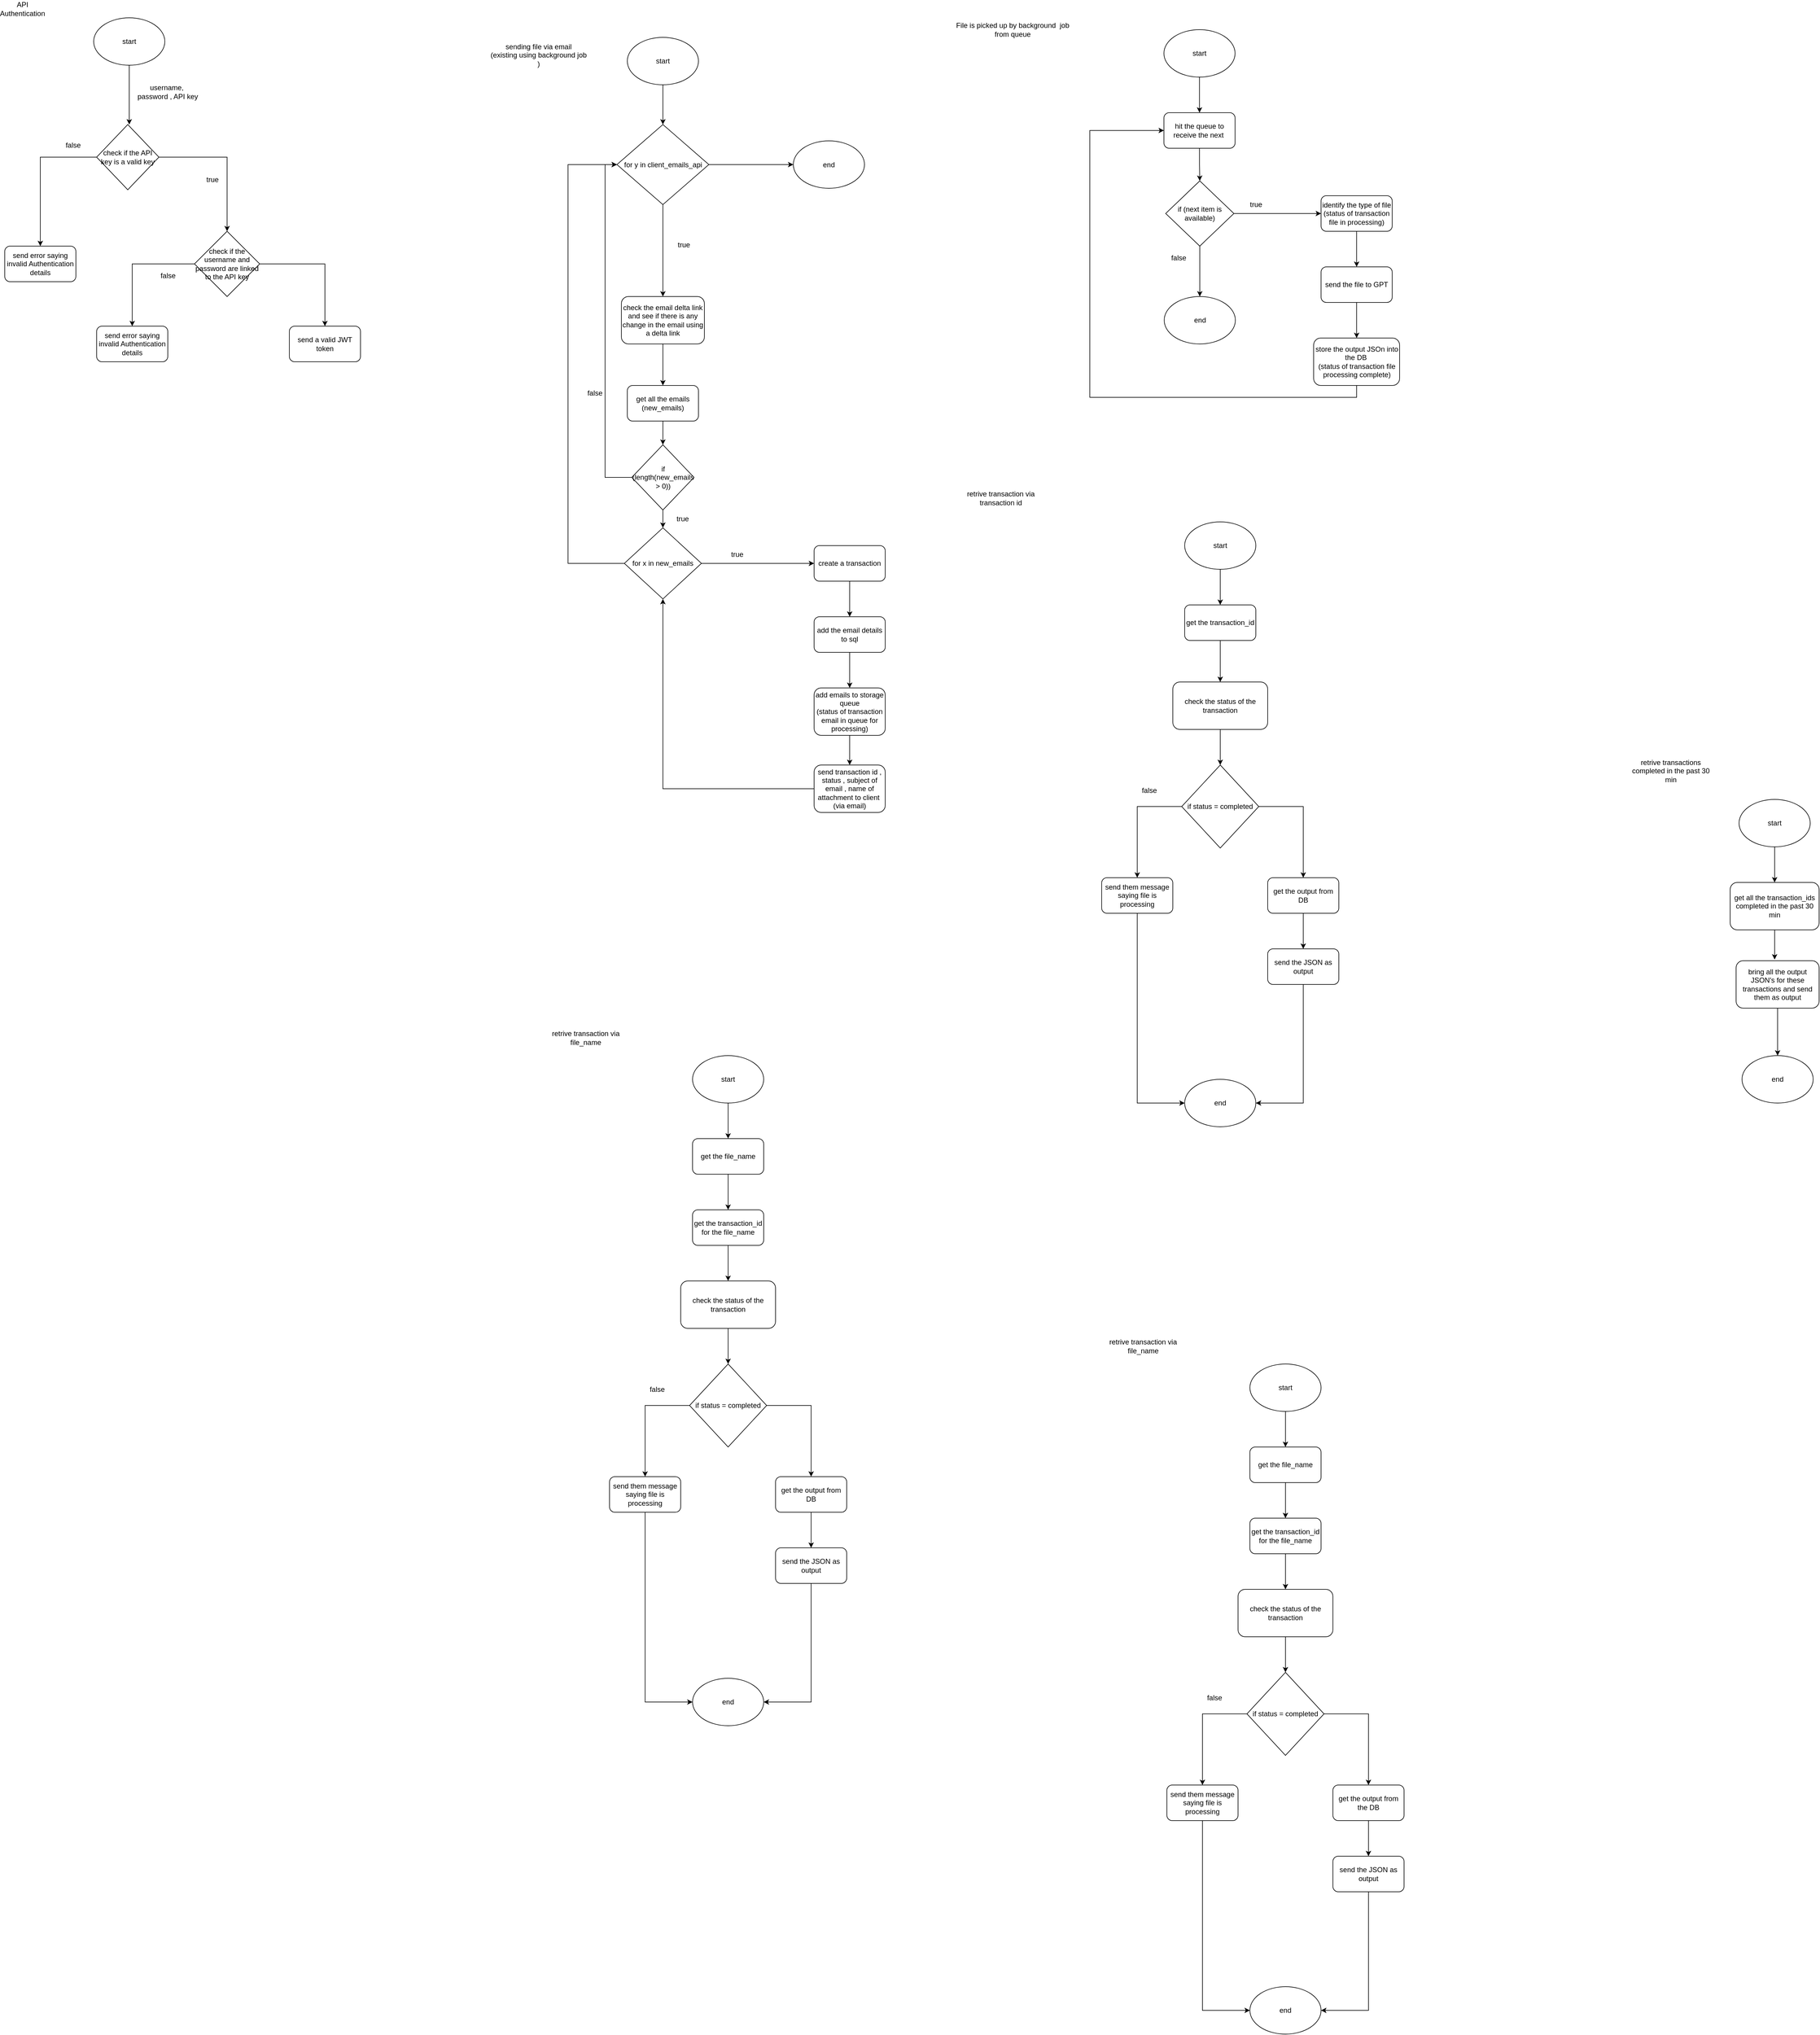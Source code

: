 <mxfile version="27.1.6">
  <diagram name="Page-1" id="D1g_SZzbeWnJD4f1NKeQ">
    <mxGraphModel dx="1198" dy="820" grid="1" gridSize="10" guides="1" tooltips="1" connect="1" arrows="1" fold="1" page="1" pageScale="1" pageWidth="850" pageHeight="1100" math="0" shadow="0">
      <root>
        <mxCell id="0" />
        <mxCell id="1" parent="0" />
        <mxCell id="yMIhiDGG9D9ogBYTGZqW-4" value="API Authentication" style="text;html=1;align=center;verticalAlign=middle;whiteSpace=wrap;rounded=0;" parent="1" vertex="1">
          <mxGeometry x="110" y="20" width="60" height="30" as="geometry" />
        </mxCell>
        <mxCell id="yMIhiDGG9D9ogBYTGZqW-6" value="start" style="ellipse;whiteSpace=wrap;html=1;" parent="1" vertex="1">
          <mxGeometry x="260" y="50" width="120" height="80" as="geometry" />
        </mxCell>
        <mxCell id="yMIhiDGG9D9ogBYTGZqW-7" value="" style="endArrow=classic;html=1;rounded=0;exitX=0.5;exitY=1;exitDx=0;exitDy=0;entryX=0.5;entryY=0;entryDx=0;entryDy=0;" parent="1" source="yMIhiDGG9D9ogBYTGZqW-6" edge="1">
          <mxGeometry width="50" height="50" relative="1" as="geometry">
            <mxPoint x="300" y="260" as="sourcePoint" />
            <mxPoint x="320" y="230" as="targetPoint" />
          </mxGeometry>
        </mxCell>
        <mxCell id="yMIhiDGG9D9ogBYTGZqW-9" value="username,&amp;nbsp;&lt;div&gt;password , API key&lt;/div&gt;" style="text;html=1;align=center;verticalAlign=middle;whiteSpace=wrap;rounded=0;" parent="1" vertex="1">
          <mxGeometry x="330" y="150" width="110" height="50" as="geometry" />
        </mxCell>
        <mxCell id="yMIhiDGG9D9ogBYTGZqW-22" style="edgeStyle=orthogonalEdgeStyle;rounded=0;orthogonalLoop=1;jettySize=auto;html=1;exitX=0;exitY=0.5;exitDx=0;exitDy=0;" parent="1" source="yMIhiDGG9D9ogBYTGZqW-12" target="yMIhiDGG9D9ogBYTGZqW-21" edge="1">
          <mxGeometry relative="1" as="geometry" />
        </mxCell>
        <mxCell id="yMIhiDGG9D9ogBYTGZqW-25" style="edgeStyle=orthogonalEdgeStyle;rounded=0;orthogonalLoop=1;jettySize=auto;html=1;exitX=1;exitY=0.5;exitDx=0;exitDy=0;entryX=0.5;entryY=0;entryDx=0;entryDy=0;" parent="1" source="yMIhiDGG9D9ogBYTGZqW-12" target="yMIhiDGG9D9ogBYTGZqW-24" edge="1">
          <mxGeometry relative="1" as="geometry" />
        </mxCell>
        <mxCell id="yMIhiDGG9D9ogBYTGZqW-12" value="check if the username and password are linked to the API key" style="rhombus;whiteSpace=wrap;html=1;" parent="1" vertex="1">
          <mxGeometry x="430" y="410" width="110" height="110" as="geometry" />
        </mxCell>
        <mxCell id="yMIhiDGG9D9ogBYTGZqW-16" style="edgeStyle=orthogonalEdgeStyle;rounded=0;orthogonalLoop=1;jettySize=auto;html=1;entryX=0.5;entryY=0;entryDx=0;entryDy=0;" parent="1" source="yMIhiDGG9D9ogBYTGZqW-14" target="yMIhiDGG9D9ogBYTGZqW-12" edge="1">
          <mxGeometry relative="1" as="geometry" />
        </mxCell>
        <mxCell id="yMIhiDGG9D9ogBYTGZqW-19" style="edgeStyle=orthogonalEdgeStyle;rounded=0;orthogonalLoop=1;jettySize=auto;html=1;exitX=0;exitY=0.5;exitDx=0;exitDy=0;entryX=0.5;entryY=0;entryDx=0;entryDy=0;" parent="1" source="yMIhiDGG9D9ogBYTGZqW-14" target="yMIhiDGG9D9ogBYTGZqW-18" edge="1">
          <mxGeometry relative="1" as="geometry" />
        </mxCell>
        <mxCell id="yMIhiDGG9D9ogBYTGZqW-14" value="check if the API key is a valid key" style="rhombus;whiteSpace=wrap;html=1;" parent="1" vertex="1">
          <mxGeometry x="265" y="230" width="105" height="110" as="geometry" />
        </mxCell>
        <mxCell id="yMIhiDGG9D9ogBYTGZqW-17" value="true" style="text;html=1;align=center;verticalAlign=middle;resizable=0;points=[];autosize=1;strokeColor=none;fillColor=none;" parent="1" vertex="1">
          <mxGeometry x="440" y="308" width="40" height="30" as="geometry" />
        </mxCell>
        <mxCell id="yMIhiDGG9D9ogBYTGZqW-18" value="send error saying invalid Authentication details" style="rounded=1;whiteSpace=wrap;html=1;" parent="1" vertex="1">
          <mxGeometry x="110" y="435" width="120" height="60" as="geometry" />
        </mxCell>
        <mxCell id="yMIhiDGG9D9ogBYTGZqW-20" value="false" style="text;html=1;align=center;verticalAlign=middle;resizable=0;points=[];autosize=1;strokeColor=none;fillColor=none;" parent="1" vertex="1">
          <mxGeometry x="200" y="250" width="50" height="30" as="geometry" />
        </mxCell>
        <mxCell id="yMIhiDGG9D9ogBYTGZqW-21" value="send error saying invalid Authentication details" style="rounded=1;whiteSpace=wrap;html=1;" parent="1" vertex="1">
          <mxGeometry x="265" y="570" width="120" height="60" as="geometry" />
        </mxCell>
        <mxCell id="yMIhiDGG9D9ogBYTGZqW-23" value="false" style="text;html=1;align=center;verticalAlign=middle;resizable=0;points=[];autosize=1;strokeColor=none;fillColor=none;" parent="1" vertex="1">
          <mxGeometry x="360" y="470" width="50" height="30" as="geometry" />
        </mxCell>
        <mxCell id="yMIhiDGG9D9ogBYTGZqW-24" value="send a valid JWT token" style="rounded=1;whiteSpace=wrap;html=1;" parent="1" vertex="1">
          <mxGeometry x="590" y="570" width="120" height="60" as="geometry" />
        </mxCell>
        <mxCell id="XCs0zXfmU5zAwr78yoS4-2" value="sending file via email&lt;div&gt;(existing using background job&lt;/div&gt;&lt;div&gt;)&lt;/div&gt;" style="text;html=1;align=center;verticalAlign=middle;resizable=0;points=[];autosize=1;strokeColor=none;fillColor=none;" vertex="1" parent="1">
          <mxGeometry x="915" y="83" width="190" height="60" as="geometry" />
        </mxCell>
        <mxCell id="XCs0zXfmU5zAwr78yoS4-6" style="edgeStyle=orthogonalEdgeStyle;rounded=0;orthogonalLoop=1;jettySize=auto;html=1;exitX=0.5;exitY=1;exitDx=0;exitDy=0;entryX=0.5;entryY=0;entryDx=0;entryDy=0;" edge="1" parent="1" source="XCs0zXfmU5zAwr78yoS4-3" target="XCs0zXfmU5zAwr78yoS4-5">
          <mxGeometry relative="1" as="geometry" />
        </mxCell>
        <mxCell id="XCs0zXfmU5zAwr78yoS4-3" value="check the email delta link and see if there is any change in the email using a delta link" style="rounded=1;whiteSpace=wrap;html=1;" vertex="1" parent="1">
          <mxGeometry x="1150" y="520" width="140" height="80" as="geometry" />
        </mxCell>
        <mxCell id="XCs0zXfmU5zAwr78yoS4-35" style="edgeStyle=orthogonalEdgeStyle;rounded=0;orthogonalLoop=1;jettySize=auto;html=1;exitX=0.5;exitY=1;exitDx=0;exitDy=0;entryX=0.5;entryY=0;entryDx=0;entryDy=0;" edge="1" parent="1" source="XCs0zXfmU5zAwr78yoS4-5" target="XCs0zXfmU5zAwr78yoS4-33">
          <mxGeometry relative="1" as="geometry" />
        </mxCell>
        <mxCell id="XCs0zXfmU5zAwr78yoS4-5" value="get all the emails&lt;div&gt;(new_emails)&lt;/div&gt;" style="rounded=1;whiteSpace=wrap;html=1;" vertex="1" parent="1">
          <mxGeometry x="1160" y="670" width="120" height="60" as="geometry" />
        </mxCell>
        <mxCell id="XCs0zXfmU5zAwr78yoS4-14" style="edgeStyle=orthogonalEdgeStyle;rounded=0;orthogonalLoop=1;jettySize=auto;html=1;exitX=1;exitY=0.5;exitDx=0;exitDy=0;" edge="1" parent="1" source="XCs0zXfmU5zAwr78yoS4-7" target="XCs0zXfmU5zAwr78yoS4-13">
          <mxGeometry relative="1" as="geometry" />
        </mxCell>
        <mxCell id="XCs0zXfmU5zAwr78yoS4-28" style="edgeStyle=orthogonalEdgeStyle;rounded=0;orthogonalLoop=1;jettySize=auto;html=1;exitX=0;exitY=0.5;exitDx=0;exitDy=0;entryX=0;entryY=0.5;entryDx=0;entryDy=0;" edge="1" parent="1" source="XCs0zXfmU5zAwr78yoS4-7" target="XCs0zXfmU5zAwr78yoS4-25">
          <mxGeometry relative="1" as="geometry">
            <mxPoint x="970" y="290" as="targetPoint" />
            <Array as="points">
              <mxPoint x="1060" y="970" />
              <mxPoint x="1060" y="298" />
            </Array>
          </mxGeometry>
        </mxCell>
        <mxCell id="XCs0zXfmU5zAwr78yoS4-7" value="for x in new_emails" style="rhombus;whiteSpace=wrap;html=1;" vertex="1" parent="1">
          <mxGeometry x="1155" y="910" width="130" height="120" as="geometry" />
        </mxCell>
        <mxCell id="XCs0zXfmU5zAwr78yoS4-12" style="edgeStyle=orthogonalEdgeStyle;rounded=0;orthogonalLoop=1;jettySize=auto;html=1;exitX=0.5;exitY=1;exitDx=0;exitDy=0;entryX=0.5;entryY=0;entryDx=0;entryDy=0;" edge="1" parent="1" source="XCs0zXfmU5zAwr78yoS4-9" target="XCs0zXfmU5zAwr78yoS4-11">
          <mxGeometry relative="1" as="geometry" />
        </mxCell>
        <mxCell id="XCs0zXfmU5zAwr78yoS4-9" value="add the email details to sql" style="rounded=1;whiteSpace=wrap;html=1;" vertex="1" parent="1">
          <mxGeometry x="1475" y="1060" width="120" height="60" as="geometry" />
        </mxCell>
        <mxCell id="XCs0zXfmU5zAwr78yoS4-17" style="edgeStyle=orthogonalEdgeStyle;rounded=0;orthogonalLoop=1;jettySize=auto;html=1;exitX=0.5;exitY=1;exitDx=0;exitDy=0;entryX=0.5;entryY=0;entryDx=0;entryDy=0;" edge="1" parent="1" source="XCs0zXfmU5zAwr78yoS4-11" target="XCs0zXfmU5zAwr78yoS4-16">
          <mxGeometry relative="1" as="geometry" />
        </mxCell>
        <mxCell id="XCs0zXfmU5zAwr78yoS4-11" value="add emails to storage queue&lt;div&gt;(status of transaction email in queue for processing)&lt;/div&gt;" style="rounded=1;whiteSpace=wrap;html=1;" vertex="1" parent="1">
          <mxGeometry x="1475" y="1180" width="120" height="80" as="geometry" />
        </mxCell>
        <mxCell id="XCs0zXfmU5zAwr78yoS4-15" style="edgeStyle=orthogonalEdgeStyle;rounded=0;orthogonalLoop=1;jettySize=auto;html=1;exitX=0.5;exitY=1;exitDx=0;exitDy=0;" edge="1" parent="1" source="XCs0zXfmU5zAwr78yoS4-13" target="XCs0zXfmU5zAwr78yoS4-9">
          <mxGeometry relative="1" as="geometry" />
        </mxCell>
        <mxCell id="XCs0zXfmU5zAwr78yoS4-13" value="create a transaction" style="rounded=1;whiteSpace=wrap;html=1;" vertex="1" parent="1">
          <mxGeometry x="1475" y="940" width="120" height="60" as="geometry" />
        </mxCell>
        <mxCell id="XCs0zXfmU5zAwr78yoS4-18" style="edgeStyle=orthogonalEdgeStyle;rounded=0;orthogonalLoop=1;jettySize=auto;html=1;exitX=0;exitY=0.5;exitDx=0;exitDy=0;entryX=0.5;entryY=1;entryDx=0;entryDy=0;" edge="1" parent="1" source="XCs0zXfmU5zAwr78yoS4-16" target="XCs0zXfmU5zAwr78yoS4-7">
          <mxGeometry relative="1" as="geometry" />
        </mxCell>
        <mxCell id="XCs0zXfmU5zAwr78yoS4-16" value="send transaction id , status , subject of email , name of attachment to client&amp;nbsp;&lt;div&gt;(via email)&lt;/div&gt;" style="rounded=1;whiteSpace=wrap;html=1;" vertex="1" parent="1">
          <mxGeometry x="1475" y="1310" width="120" height="80" as="geometry" />
        </mxCell>
        <mxCell id="XCs0zXfmU5zAwr78yoS4-19" value="true" style="text;html=1;align=center;verticalAlign=middle;resizable=0;points=[];autosize=1;strokeColor=none;fillColor=none;" vertex="1" parent="1">
          <mxGeometry x="1325" y="940" width="40" height="30" as="geometry" />
        </mxCell>
        <mxCell id="XCs0zXfmU5zAwr78yoS4-29" style="edgeStyle=orthogonalEdgeStyle;rounded=0;orthogonalLoop=1;jettySize=auto;html=1;exitX=0.5;exitY=1;exitDx=0;exitDy=0;entryX=0.5;entryY=0;entryDx=0;entryDy=0;" edge="1" parent="1" source="XCs0zXfmU5zAwr78yoS4-24" target="XCs0zXfmU5zAwr78yoS4-25">
          <mxGeometry relative="1" as="geometry" />
        </mxCell>
        <mxCell id="XCs0zXfmU5zAwr78yoS4-24" value="start" style="ellipse;whiteSpace=wrap;html=1;" vertex="1" parent="1">
          <mxGeometry x="1160" y="83" width="120" height="80" as="geometry" />
        </mxCell>
        <mxCell id="XCs0zXfmU5zAwr78yoS4-26" style="edgeStyle=orthogonalEdgeStyle;rounded=0;orthogonalLoop=1;jettySize=auto;html=1;exitX=0.5;exitY=1;exitDx=0;exitDy=0;entryX=0.5;entryY=0;entryDx=0;entryDy=0;" edge="1" parent="1" source="XCs0zXfmU5zAwr78yoS4-25" target="XCs0zXfmU5zAwr78yoS4-3">
          <mxGeometry relative="1" as="geometry" />
        </mxCell>
        <mxCell id="XCs0zXfmU5zAwr78yoS4-32" style="edgeStyle=orthogonalEdgeStyle;rounded=0;orthogonalLoop=1;jettySize=auto;html=1;exitX=1;exitY=0.5;exitDx=0;exitDy=0;entryX=0;entryY=0.5;entryDx=0;entryDy=0;" edge="1" parent="1" source="XCs0zXfmU5zAwr78yoS4-25" target="XCs0zXfmU5zAwr78yoS4-31">
          <mxGeometry relative="1" as="geometry" />
        </mxCell>
        <mxCell id="XCs0zXfmU5zAwr78yoS4-25" value="for y in client_emails_api" style="rhombus;whiteSpace=wrap;html=1;" vertex="1" parent="1">
          <mxGeometry x="1142.5" y="230" width="155" height="135" as="geometry" />
        </mxCell>
        <mxCell id="XCs0zXfmU5zAwr78yoS4-27" value="true" style="text;html=1;align=center;verticalAlign=middle;resizable=0;points=[];autosize=1;strokeColor=none;fillColor=none;" vertex="1" parent="1">
          <mxGeometry x="1235" y="418" width="40" height="30" as="geometry" />
        </mxCell>
        <mxCell id="XCs0zXfmU5zAwr78yoS4-31" value="end" style="ellipse;whiteSpace=wrap;html=1;" vertex="1" parent="1">
          <mxGeometry x="1440" y="257.5" width="120" height="80" as="geometry" />
        </mxCell>
        <mxCell id="XCs0zXfmU5zAwr78yoS4-36" style="edgeStyle=orthogonalEdgeStyle;rounded=0;orthogonalLoop=1;jettySize=auto;html=1;exitX=0.5;exitY=1;exitDx=0;exitDy=0;entryX=0.5;entryY=0;entryDx=0;entryDy=0;" edge="1" parent="1" source="XCs0zXfmU5zAwr78yoS4-33" target="XCs0zXfmU5zAwr78yoS4-7">
          <mxGeometry relative="1" as="geometry" />
        </mxCell>
        <mxCell id="XCs0zXfmU5zAwr78yoS4-38" style="edgeStyle=orthogonalEdgeStyle;rounded=0;orthogonalLoop=1;jettySize=auto;html=1;exitX=0;exitY=0.5;exitDx=0;exitDy=0;entryX=0;entryY=0.5;entryDx=0;entryDy=0;" edge="1" parent="1" source="XCs0zXfmU5zAwr78yoS4-33" target="XCs0zXfmU5zAwr78yoS4-25">
          <mxGeometry relative="1" as="geometry" />
        </mxCell>
        <mxCell id="XCs0zXfmU5zAwr78yoS4-33" value="if (length(new_emails &amp;gt; 0))" style="rhombus;whiteSpace=wrap;html=1;" vertex="1" parent="1">
          <mxGeometry x="1167.5" y="770" width="105" height="110" as="geometry" />
        </mxCell>
        <mxCell id="XCs0zXfmU5zAwr78yoS4-37" value="true" style="text;html=1;align=center;verticalAlign=middle;resizable=0;points=[];autosize=1;strokeColor=none;fillColor=none;" vertex="1" parent="1">
          <mxGeometry x="1232.5" y="880" width="40" height="30" as="geometry" />
        </mxCell>
        <mxCell id="XCs0zXfmU5zAwr78yoS4-39" value="false" style="text;html=1;align=center;verticalAlign=middle;resizable=0;points=[];autosize=1;strokeColor=none;fillColor=none;" vertex="1" parent="1">
          <mxGeometry x="1080" y="668" width="50" height="30" as="geometry" />
        </mxCell>
        <mxCell id="XCs0zXfmU5zAwr78yoS4-40" value="File is picked up by background &amp;nbsp;job from queue" style="text;html=1;align=center;verticalAlign=middle;whiteSpace=wrap;rounded=0;" vertex="1" parent="1">
          <mxGeometry x="1710" y="30" width="200" height="80" as="geometry" />
        </mxCell>
        <mxCell id="XCs0zXfmU5zAwr78yoS4-42" style="edgeStyle=orthogonalEdgeStyle;rounded=0;orthogonalLoop=1;jettySize=auto;html=1;exitX=0.5;exitY=1;exitDx=0;exitDy=0;" edge="1" parent="1" source="XCs0zXfmU5zAwr78yoS4-41">
          <mxGeometry relative="1" as="geometry">
            <mxPoint x="2125" y="210" as="targetPoint" />
          </mxGeometry>
        </mxCell>
        <mxCell id="XCs0zXfmU5zAwr78yoS4-41" value="start" style="ellipse;whiteSpace=wrap;html=1;" vertex="1" parent="1">
          <mxGeometry x="2065" y="70" width="120" height="80" as="geometry" />
        </mxCell>
        <mxCell id="XCs0zXfmU5zAwr78yoS4-47" style="edgeStyle=orthogonalEdgeStyle;rounded=0;orthogonalLoop=1;jettySize=auto;html=1;exitX=1;exitY=0.5;exitDx=0;exitDy=0;entryX=0;entryY=0.5;entryDx=0;entryDy=0;" edge="1" parent="1" source="XCs0zXfmU5zAwr78yoS4-43" target="XCs0zXfmU5zAwr78yoS4-46">
          <mxGeometry relative="1" as="geometry" />
        </mxCell>
        <mxCell id="XCs0zXfmU5zAwr78yoS4-56" style="edgeStyle=orthogonalEdgeStyle;rounded=0;orthogonalLoop=1;jettySize=auto;html=1;exitX=0.5;exitY=1;exitDx=0;exitDy=0;entryX=0.5;entryY=0;entryDx=0;entryDy=0;" edge="1" parent="1" source="XCs0zXfmU5zAwr78yoS4-43" target="XCs0zXfmU5zAwr78yoS4-55">
          <mxGeometry relative="1" as="geometry" />
        </mxCell>
        <mxCell id="XCs0zXfmU5zAwr78yoS4-43" value="if (next item is available)" style="rhombus;whiteSpace=wrap;html=1;" vertex="1" parent="1">
          <mxGeometry x="2068" y="325" width="115" height="110" as="geometry" />
        </mxCell>
        <mxCell id="XCs0zXfmU5zAwr78yoS4-45" style="edgeStyle=orthogonalEdgeStyle;rounded=0;orthogonalLoop=1;jettySize=auto;html=1;exitX=0.5;exitY=1;exitDx=0;exitDy=0;entryX=0.5;entryY=0;entryDx=0;entryDy=0;" edge="1" parent="1" source="XCs0zXfmU5zAwr78yoS4-44" target="XCs0zXfmU5zAwr78yoS4-43">
          <mxGeometry relative="1" as="geometry" />
        </mxCell>
        <mxCell id="XCs0zXfmU5zAwr78yoS4-44" value="hit the queue to receive the next&amp;nbsp;" style="rounded=1;whiteSpace=wrap;html=1;" vertex="1" parent="1">
          <mxGeometry x="2065" y="210" width="120" height="60" as="geometry" />
        </mxCell>
        <mxCell id="XCs0zXfmU5zAwr78yoS4-49" style="edgeStyle=orthogonalEdgeStyle;rounded=0;orthogonalLoop=1;jettySize=auto;html=1;exitX=0.5;exitY=1;exitDx=0;exitDy=0;entryX=0.5;entryY=0;entryDx=0;entryDy=0;" edge="1" parent="1" source="XCs0zXfmU5zAwr78yoS4-46" target="XCs0zXfmU5zAwr78yoS4-48">
          <mxGeometry relative="1" as="geometry" />
        </mxCell>
        <mxCell id="XCs0zXfmU5zAwr78yoS4-46" value="identify the type of file&lt;div&gt;(status of transaction file in processing)&lt;/div&gt;" style="rounded=1;whiteSpace=wrap;html=1;" vertex="1" parent="1">
          <mxGeometry x="2330" y="350" width="120" height="60" as="geometry" />
        </mxCell>
        <mxCell id="XCs0zXfmU5zAwr78yoS4-62" style="edgeStyle=orthogonalEdgeStyle;rounded=0;orthogonalLoop=1;jettySize=auto;html=1;exitX=0.5;exitY=1;exitDx=0;exitDy=0;" edge="1" parent="1" source="XCs0zXfmU5zAwr78yoS4-48">
          <mxGeometry relative="1" as="geometry">
            <mxPoint x="2390.235" y="530.588" as="targetPoint" />
          </mxGeometry>
        </mxCell>
        <mxCell id="XCs0zXfmU5zAwr78yoS4-63" style="edgeStyle=orthogonalEdgeStyle;rounded=0;orthogonalLoop=1;jettySize=auto;html=1;exitX=0.5;exitY=1;exitDx=0;exitDy=0;entryX=0.5;entryY=0;entryDx=0;entryDy=0;" edge="1" parent="1" source="XCs0zXfmU5zAwr78yoS4-48" target="XCs0zXfmU5zAwr78yoS4-50">
          <mxGeometry relative="1" as="geometry" />
        </mxCell>
        <mxCell id="XCs0zXfmU5zAwr78yoS4-48" value="send the file to GPT" style="rounded=1;whiteSpace=wrap;html=1;" vertex="1" parent="1">
          <mxGeometry x="2330" y="470" width="120" height="60" as="geometry" />
        </mxCell>
        <mxCell id="XCs0zXfmU5zAwr78yoS4-145" style="edgeStyle=orthogonalEdgeStyle;rounded=0;orthogonalLoop=1;jettySize=auto;html=1;exitX=0.5;exitY=1;exitDx=0;exitDy=0;entryX=0;entryY=0.5;entryDx=0;entryDy=0;" edge="1" parent="1" source="XCs0zXfmU5zAwr78yoS4-50" target="XCs0zXfmU5zAwr78yoS4-44">
          <mxGeometry relative="1" as="geometry">
            <Array as="points">
              <mxPoint x="2390" y="690" />
              <mxPoint x="1940" y="690" />
              <mxPoint x="1940" y="240" />
            </Array>
          </mxGeometry>
        </mxCell>
        <mxCell id="XCs0zXfmU5zAwr78yoS4-50" value="store the output JSOn into the DB&amp;nbsp;&lt;div&gt;(status of transaction file processing complete)&lt;/div&gt;" style="rounded=1;whiteSpace=wrap;html=1;" vertex="1" parent="1">
          <mxGeometry x="2317.5" y="590" width="145" height="80" as="geometry" />
        </mxCell>
        <mxCell id="XCs0zXfmU5zAwr78yoS4-53" value="true" style="text;html=1;align=center;verticalAlign=middle;resizable=0;points=[];autosize=1;strokeColor=none;fillColor=none;" vertex="1" parent="1">
          <mxGeometry x="2200" y="350" width="40" height="30" as="geometry" />
        </mxCell>
        <mxCell id="XCs0zXfmU5zAwr78yoS4-55" value="end" style="ellipse;whiteSpace=wrap;html=1;" vertex="1" parent="1">
          <mxGeometry x="2065.5" y="520" width="120" height="80" as="geometry" />
        </mxCell>
        <mxCell id="XCs0zXfmU5zAwr78yoS4-57" value="false" style="text;html=1;align=center;verticalAlign=middle;whiteSpace=wrap;rounded=0;" vertex="1" parent="1">
          <mxGeometry x="2060" y="440" width="60" height="30" as="geometry" />
        </mxCell>
        <mxCell id="XCs0zXfmU5zAwr78yoS4-58" value="retrive transaction via transaction id" style="text;html=1;align=center;verticalAlign=middle;whiteSpace=wrap;rounded=0;" vertex="1" parent="1">
          <mxGeometry x="1720" y="820" width="140" height="80" as="geometry" />
        </mxCell>
        <mxCell id="XCs0zXfmU5zAwr78yoS4-61" style="edgeStyle=orthogonalEdgeStyle;rounded=0;orthogonalLoop=1;jettySize=auto;html=1;exitX=0.5;exitY=1;exitDx=0;exitDy=0;entryX=0.5;entryY=0;entryDx=0;entryDy=0;" edge="1" parent="1" source="XCs0zXfmU5zAwr78yoS4-59" target="XCs0zXfmU5zAwr78yoS4-60">
          <mxGeometry relative="1" as="geometry" />
        </mxCell>
        <mxCell id="XCs0zXfmU5zAwr78yoS4-59" value="start" style="ellipse;whiteSpace=wrap;html=1;" vertex="1" parent="1">
          <mxGeometry x="2100" y="900" width="120" height="80" as="geometry" />
        </mxCell>
        <mxCell id="XCs0zXfmU5zAwr78yoS4-68" style="edgeStyle=orthogonalEdgeStyle;rounded=0;orthogonalLoop=1;jettySize=auto;html=1;exitX=0.5;exitY=1;exitDx=0;exitDy=0;" edge="1" parent="1" source="XCs0zXfmU5zAwr78yoS4-60" target="XCs0zXfmU5zAwr78yoS4-67">
          <mxGeometry relative="1" as="geometry" />
        </mxCell>
        <mxCell id="XCs0zXfmU5zAwr78yoS4-60" value="get the transaction_id" style="rounded=1;whiteSpace=wrap;html=1;" vertex="1" parent="1">
          <mxGeometry x="2100" y="1040" width="120" height="60" as="geometry" />
        </mxCell>
        <mxCell id="XCs0zXfmU5zAwr78yoS4-70" style="edgeStyle=orthogonalEdgeStyle;rounded=0;orthogonalLoop=1;jettySize=auto;html=1;exitX=0.5;exitY=1;exitDx=0;exitDy=0;entryX=0.5;entryY=0;entryDx=0;entryDy=0;" edge="1" parent="1" source="XCs0zXfmU5zAwr78yoS4-67" target="XCs0zXfmU5zAwr78yoS4-69">
          <mxGeometry relative="1" as="geometry" />
        </mxCell>
        <mxCell id="XCs0zXfmU5zAwr78yoS4-67" value="check the status of the transaction" style="rounded=1;whiteSpace=wrap;html=1;" vertex="1" parent="1">
          <mxGeometry x="2080" y="1170" width="160" height="80" as="geometry" />
        </mxCell>
        <mxCell id="XCs0zXfmU5zAwr78yoS4-72" style="edgeStyle=orthogonalEdgeStyle;rounded=0;orthogonalLoop=1;jettySize=auto;html=1;exitX=0;exitY=0.5;exitDx=0;exitDy=0;" edge="1" parent="1" source="XCs0zXfmU5zAwr78yoS4-69" target="XCs0zXfmU5zAwr78yoS4-71">
          <mxGeometry relative="1" as="geometry" />
        </mxCell>
        <mxCell id="XCs0zXfmU5zAwr78yoS4-75" style="edgeStyle=orthogonalEdgeStyle;rounded=0;orthogonalLoop=1;jettySize=auto;html=1;exitX=1;exitY=0.5;exitDx=0;exitDy=0;entryX=0.5;entryY=0;entryDx=0;entryDy=0;" edge="1" parent="1" source="XCs0zXfmU5zAwr78yoS4-69" target="XCs0zXfmU5zAwr78yoS4-74">
          <mxGeometry relative="1" as="geometry" />
        </mxCell>
        <mxCell id="XCs0zXfmU5zAwr78yoS4-69" value="if status = completed" style="rhombus;whiteSpace=wrap;html=1;" vertex="1" parent="1">
          <mxGeometry x="2095" y="1310" width="130" height="140" as="geometry" />
        </mxCell>
        <mxCell id="XCs0zXfmU5zAwr78yoS4-80" style="edgeStyle=orthogonalEdgeStyle;rounded=0;orthogonalLoop=1;jettySize=auto;html=1;exitX=0.5;exitY=1;exitDx=0;exitDy=0;entryX=0;entryY=0.5;entryDx=0;entryDy=0;" edge="1" parent="1" source="XCs0zXfmU5zAwr78yoS4-71" target="XCs0zXfmU5zAwr78yoS4-78">
          <mxGeometry relative="1" as="geometry" />
        </mxCell>
        <mxCell id="XCs0zXfmU5zAwr78yoS4-71" value="send them message saying file is processing" style="rounded=1;whiteSpace=wrap;html=1;" vertex="1" parent="1">
          <mxGeometry x="1960" y="1500" width="120" height="60" as="geometry" />
        </mxCell>
        <mxCell id="XCs0zXfmU5zAwr78yoS4-73" value="false" style="text;html=1;align=center;verticalAlign=middle;resizable=0;points=[];autosize=1;strokeColor=none;fillColor=none;" vertex="1" parent="1">
          <mxGeometry x="2015" y="1338" width="50" height="30" as="geometry" />
        </mxCell>
        <mxCell id="XCs0zXfmU5zAwr78yoS4-77" style="edgeStyle=orthogonalEdgeStyle;rounded=0;orthogonalLoop=1;jettySize=auto;html=1;exitX=0.5;exitY=1;exitDx=0;exitDy=0;entryX=0.5;entryY=0;entryDx=0;entryDy=0;" edge="1" parent="1" source="XCs0zXfmU5zAwr78yoS4-74" target="XCs0zXfmU5zAwr78yoS4-76">
          <mxGeometry relative="1" as="geometry" />
        </mxCell>
        <mxCell id="XCs0zXfmU5zAwr78yoS4-74" value="get the output from DB" style="rounded=1;whiteSpace=wrap;html=1;" vertex="1" parent="1">
          <mxGeometry x="2240" y="1500" width="120" height="60" as="geometry" />
        </mxCell>
        <mxCell id="XCs0zXfmU5zAwr78yoS4-79" style="edgeStyle=orthogonalEdgeStyle;rounded=0;orthogonalLoop=1;jettySize=auto;html=1;exitX=0.5;exitY=1;exitDx=0;exitDy=0;entryX=1;entryY=0.5;entryDx=0;entryDy=0;" edge="1" parent="1" source="XCs0zXfmU5zAwr78yoS4-76" target="XCs0zXfmU5zAwr78yoS4-78">
          <mxGeometry relative="1" as="geometry" />
        </mxCell>
        <mxCell id="XCs0zXfmU5zAwr78yoS4-76" value="send the JSON as output" style="rounded=1;whiteSpace=wrap;html=1;" vertex="1" parent="1">
          <mxGeometry x="2240" y="1620" width="120" height="60" as="geometry" />
        </mxCell>
        <mxCell id="XCs0zXfmU5zAwr78yoS4-78" value="end" style="ellipse;whiteSpace=wrap;html=1;" vertex="1" parent="1">
          <mxGeometry x="2100" y="1840" width="120" height="80" as="geometry" />
        </mxCell>
        <mxCell id="XCs0zXfmU5zAwr78yoS4-81" style="edgeStyle=orthogonalEdgeStyle;rounded=0;orthogonalLoop=1;jettySize=auto;html=1;exitX=0.5;exitY=1;exitDx=0;exitDy=0;entryX=0.5;entryY=0;entryDx=0;entryDy=0;" edge="1" parent="1" source="XCs0zXfmU5zAwr78yoS4-82" target="XCs0zXfmU5zAwr78yoS4-84">
          <mxGeometry relative="1" as="geometry" />
        </mxCell>
        <mxCell id="XCs0zXfmU5zAwr78yoS4-82" value="start" style="ellipse;whiteSpace=wrap;html=1;" vertex="1" parent="1">
          <mxGeometry x="1270" y="1800" width="120" height="80" as="geometry" />
        </mxCell>
        <mxCell id="XCs0zXfmU5zAwr78yoS4-100" style="edgeStyle=orthogonalEdgeStyle;rounded=0;orthogonalLoop=1;jettySize=auto;html=1;exitX=0.5;exitY=1;exitDx=0;exitDy=0;entryX=0.5;entryY=0;entryDx=0;entryDy=0;" edge="1" parent="1" source="XCs0zXfmU5zAwr78yoS4-84" target="XCs0zXfmU5zAwr78yoS4-99">
          <mxGeometry relative="1" as="geometry" />
        </mxCell>
        <mxCell id="XCs0zXfmU5zAwr78yoS4-84" value="get the file_name" style="rounded=1;whiteSpace=wrap;html=1;" vertex="1" parent="1">
          <mxGeometry x="1270" y="1940" width="120" height="60" as="geometry" />
        </mxCell>
        <mxCell id="XCs0zXfmU5zAwr78yoS4-85" style="edgeStyle=orthogonalEdgeStyle;rounded=0;orthogonalLoop=1;jettySize=auto;html=1;exitX=0.5;exitY=1;exitDx=0;exitDy=0;entryX=0.5;entryY=0;entryDx=0;entryDy=0;" edge="1" parent="1" source="XCs0zXfmU5zAwr78yoS4-86" target="XCs0zXfmU5zAwr78yoS4-89">
          <mxGeometry relative="1" as="geometry" />
        </mxCell>
        <mxCell id="XCs0zXfmU5zAwr78yoS4-86" value="check the status of the transaction" style="rounded=1;whiteSpace=wrap;html=1;" vertex="1" parent="1">
          <mxGeometry x="1250" y="2180" width="160" height="80" as="geometry" />
        </mxCell>
        <mxCell id="XCs0zXfmU5zAwr78yoS4-87" style="edgeStyle=orthogonalEdgeStyle;rounded=0;orthogonalLoop=1;jettySize=auto;html=1;exitX=0;exitY=0.5;exitDx=0;exitDy=0;" edge="1" parent="1" source="XCs0zXfmU5zAwr78yoS4-89" target="XCs0zXfmU5zAwr78yoS4-91">
          <mxGeometry relative="1" as="geometry" />
        </mxCell>
        <mxCell id="XCs0zXfmU5zAwr78yoS4-88" style="edgeStyle=orthogonalEdgeStyle;rounded=0;orthogonalLoop=1;jettySize=auto;html=1;exitX=1;exitY=0.5;exitDx=0;exitDy=0;entryX=0.5;entryY=0;entryDx=0;entryDy=0;" edge="1" parent="1" source="XCs0zXfmU5zAwr78yoS4-89" target="XCs0zXfmU5zAwr78yoS4-94">
          <mxGeometry relative="1" as="geometry" />
        </mxCell>
        <mxCell id="XCs0zXfmU5zAwr78yoS4-89" value="if status = completed" style="rhombus;whiteSpace=wrap;html=1;" vertex="1" parent="1">
          <mxGeometry x="1265" y="2320" width="130" height="140" as="geometry" />
        </mxCell>
        <mxCell id="XCs0zXfmU5zAwr78yoS4-90" style="edgeStyle=orthogonalEdgeStyle;rounded=0;orthogonalLoop=1;jettySize=auto;html=1;exitX=0.5;exitY=1;exitDx=0;exitDy=0;entryX=0;entryY=0.5;entryDx=0;entryDy=0;" edge="1" parent="1" source="XCs0zXfmU5zAwr78yoS4-91" target="XCs0zXfmU5zAwr78yoS4-97">
          <mxGeometry relative="1" as="geometry" />
        </mxCell>
        <mxCell id="XCs0zXfmU5zAwr78yoS4-91" value="send them message saying file is processing" style="rounded=1;whiteSpace=wrap;html=1;" vertex="1" parent="1">
          <mxGeometry x="1130" y="2510" width="120" height="60" as="geometry" />
        </mxCell>
        <mxCell id="XCs0zXfmU5zAwr78yoS4-92" value="false" style="text;html=1;align=center;verticalAlign=middle;resizable=0;points=[];autosize=1;strokeColor=none;fillColor=none;" vertex="1" parent="1">
          <mxGeometry x="1185" y="2348" width="50" height="30" as="geometry" />
        </mxCell>
        <mxCell id="XCs0zXfmU5zAwr78yoS4-93" style="edgeStyle=orthogonalEdgeStyle;rounded=0;orthogonalLoop=1;jettySize=auto;html=1;exitX=0.5;exitY=1;exitDx=0;exitDy=0;entryX=0.5;entryY=0;entryDx=0;entryDy=0;" edge="1" parent="1" source="XCs0zXfmU5zAwr78yoS4-94" target="XCs0zXfmU5zAwr78yoS4-96">
          <mxGeometry relative="1" as="geometry" />
        </mxCell>
        <mxCell id="XCs0zXfmU5zAwr78yoS4-94" value="get the output from DB" style="rounded=1;whiteSpace=wrap;html=1;" vertex="1" parent="1">
          <mxGeometry x="1410" y="2510" width="120" height="60" as="geometry" />
        </mxCell>
        <mxCell id="XCs0zXfmU5zAwr78yoS4-95" style="edgeStyle=orthogonalEdgeStyle;rounded=0;orthogonalLoop=1;jettySize=auto;html=1;exitX=0.5;exitY=1;exitDx=0;exitDy=0;entryX=1;entryY=0.5;entryDx=0;entryDy=0;" edge="1" parent="1" source="XCs0zXfmU5zAwr78yoS4-96" target="XCs0zXfmU5zAwr78yoS4-97">
          <mxGeometry relative="1" as="geometry" />
        </mxCell>
        <mxCell id="XCs0zXfmU5zAwr78yoS4-96" value="send the JSON as output" style="rounded=1;whiteSpace=wrap;html=1;" vertex="1" parent="1">
          <mxGeometry x="1410" y="2630" width="120" height="60" as="geometry" />
        </mxCell>
        <mxCell id="XCs0zXfmU5zAwr78yoS4-97" value="end" style="ellipse;whiteSpace=wrap;html=1;" vertex="1" parent="1">
          <mxGeometry x="1270" y="2850" width="120" height="80" as="geometry" />
        </mxCell>
        <mxCell id="XCs0zXfmU5zAwr78yoS4-98" value="retrive transaction via file_name" style="text;html=1;align=center;verticalAlign=middle;whiteSpace=wrap;rounded=0;" vertex="1" parent="1">
          <mxGeometry x="1020" y="1730" width="140" height="80" as="geometry" />
        </mxCell>
        <mxCell id="XCs0zXfmU5zAwr78yoS4-101" style="edgeStyle=orthogonalEdgeStyle;rounded=0;orthogonalLoop=1;jettySize=auto;html=1;exitX=0.5;exitY=1;exitDx=0;exitDy=0;" edge="1" parent="1" source="XCs0zXfmU5zAwr78yoS4-99" target="XCs0zXfmU5zAwr78yoS4-86">
          <mxGeometry relative="1" as="geometry" />
        </mxCell>
        <mxCell id="XCs0zXfmU5zAwr78yoS4-99" value="get the transaction_id for the file_name" style="rounded=1;whiteSpace=wrap;html=1;" vertex="1" parent="1">
          <mxGeometry x="1270" y="2060" width="120" height="60" as="geometry" />
        </mxCell>
        <mxCell id="XCs0zXfmU5zAwr78yoS4-102" style="edgeStyle=orthogonalEdgeStyle;rounded=0;orthogonalLoop=1;jettySize=auto;html=1;exitX=0.5;exitY=1;exitDx=0;exitDy=0;entryX=0.5;entryY=0;entryDx=0;entryDy=0;" edge="1" parent="1" source="XCs0zXfmU5zAwr78yoS4-103" target="XCs0zXfmU5zAwr78yoS4-105">
          <mxGeometry relative="1" as="geometry" />
        </mxCell>
        <mxCell id="XCs0zXfmU5zAwr78yoS4-103" value="start" style="ellipse;whiteSpace=wrap;html=1;" vertex="1" parent="1">
          <mxGeometry x="2210" y="2320" width="120" height="80" as="geometry" />
        </mxCell>
        <mxCell id="XCs0zXfmU5zAwr78yoS4-104" style="edgeStyle=orthogonalEdgeStyle;rounded=0;orthogonalLoop=1;jettySize=auto;html=1;exitX=0.5;exitY=1;exitDx=0;exitDy=0;entryX=0.5;entryY=0;entryDx=0;entryDy=0;" edge="1" parent="1" source="XCs0zXfmU5zAwr78yoS4-105" target="XCs0zXfmU5zAwr78yoS4-121">
          <mxGeometry relative="1" as="geometry" />
        </mxCell>
        <mxCell id="XCs0zXfmU5zAwr78yoS4-105" value="get the file_name" style="rounded=1;whiteSpace=wrap;html=1;" vertex="1" parent="1">
          <mxGeometry x="2210" y="2460" width="120" height="60" as="geometry" />
        </mxCell>
        <mxCell id="XCs0zXfmU5zAwr78yoS4-106" style="edgeStyle=orthogonalEdgeStyle;rounded=0;orthogonalLoop=1;jettySize=auto;html=1;exitX=0.5;exitY=1;exitDx=0;exitDy=0;entryX=0.5;entryY=0;entryDx=0;entryDy=0;" edge="1" parent="1" source="XCs0zXfmU5zAwr78yoS4-107" target="XCs0zXfmU5zAwr78yoS4-110">
          <mxGeometry relative="1" as="geometry" />
        </mxCell>
        <mxCell id="XCs0zXfmU5zAwr78yoS4-107" value="check the status of the transaction" style="rounded=1;whiteSpace=wrap;html=1;" vertex="1" parent="1">
          <mxGeometry x="2190" y="2700" width="160" height="80" as="geometry" />
        </mxCell>
        <mxCell id="XCs0zXfmU5zAwr78yoS4-108" style="edgeStyle=orthogonalEdgeStyle;rounded=0;orthogonalLoop=1;jettySize=auto;html=1;exitX=0;exitY=0.5;exitDx=0;exitDy=0;" edge="1" parent="1" source="XCs0zXfmU5zAwr78yoS4-110" target="XCs0zXfmU5zAwr78yoS4-112">
          <mxGeometry relative="1" as="geometry" />
        </mxCell>
        <mxCell id="XCs0zXfmU5zAwr78yoS4-109" style="edgeStyle=orthogonalEdgeStyle;rounded=0;orthogonalLoop=1;jettySize=auto;html=1;exitX=1;exitY=0.5;exitDx=0;exitDy=0;entryX=0.5;entryY=0;entryDx=0;entryDy=0;" edge="1" parent="1" source="XCs0zXfmU5zAwr78yoS4-110" target="XCs0zXfmU5zAwr78yoS4-115">
          <mxGeometry relative="1" as="geometry" />
        </mxCell>
        <mxCell id="XCs0zXfmU5zAwr78yoS4-110" value="if status = completed" style="rhombus;whiteSpace=wrap;html=1;" vertex="1" parent="1">
          <mxGeometry x="2205" y="2840" width="130" height="140" as="geometry" />
        </mxCell>
        <mxCell id="XCs0zXfmU5zAwr78yoS4-111" style="edgeStyle=orthogonalEdgeStyle;rounded=0;orthogonalLoop=1;jettySize=auto;html=1;exitX=0.5;exitY=1;exitDx=0;exitDy=0;entryX=0;entryY=0.5;entryDx=0;entryDy=0;" edge="1" parent="1" source="XCs0zXfmU5zAwr78yoS4-112" target="XCs0zXfmU5zAwr78yoS4-118">
          <mxGeometry relative="1" as="geometry" />
        </mxCell>
        <mxCell id="XCs0zXfmU5zAwr78yoS4-112" value="send them message saying file is processing" style="rounded=1;whiteSpace=wrap;html=1;" vertex="1" parent="1">
          <mxGeometry x="2070" y="3030" width="120" height="60" as="geometry" />
        </mxCell>
        <mxCell id="XCs0zXfmU5zAwr78yoS4-113" value="false" style="text;html=1;align=center;verticalAlign=middle;resizable=0;points=[];autosize=1;strokeColor=none;fillColor=none;" vertex="1" parent="1">
          <mxGeometry x="2125" y="2868" width="50" height="30" as="geometry" />
        </mxCell>
        <mxCell id="XCs0zXfmU5zAwr78yoS4-114" style="edgeStyle=orthogonalEdgeStyle;rounded=0;orthogonalLoop=1;jettySize=auto;html=1;exitX=0.5;exitY=1;exitDx=0;exitDy=0;entryX=0.5;entryY=0;entryDx=0;entryDy=0;" edge="1" parent="1" source="XCs0zXfmU5zAwr78yoS4-115" target="XCs0zXfmU5zAwr78yoS4-117">
          <mxGeometry relative="1" as="geometry" />
        </mxCell>
        <mxCell id="XCs0zXfmU5zAwr78yoS4-115" value="get the output from the DB" style="rounded=1;whiteSpace=wrap;html=1;" vertex="1" parent="1">
          <mxGeometry x="2350" y="3030" width="120" height="60" as="geometry" />
        </mxCell>
        <mxCell id="XCs0zXfmU5zAwr78yoS4-116" style="edgeStyle=orthogonalEdgeStyle;rounded=0;orthogonalLoop=1;jettySize=auto;html=1;exitX=0.5;exitY=1;exitDx=0;exitDy=0;entryX=1;entryY=0.5;entryDx=0;entryDy=0;" edge="1" parent="1" source="XCs0zXfmU5zAwr78yoS4-117" target="XCs0zXfmU5zAwr78yoS4-118">
          <mxGeometry relative="1" as="geometry" />
        </mxCell>
        <mxCell id="XCs0zXfmU5zAwr78yoS4-117" value="send the JSON as output" style="rounded=1;whiteSpace=wrap;html=1;" vertex="1" parent="1">
          <mxGeometry x="2350" y="3150" width="120" height="60" as="geometry" />
        </mxCell>
        <mxCell id="XCs0zXfmU5zAwr78yoS4-118" value="end" style="ellipse;whiteSpace=wrap;html=1;" vertex="1" parent="1">
          <mxGeometry x="2210" y="3370" width="120" height="80" as="geometry" />
        </mxCell>
        <mxCell id="XCs0zXfmU5zAwr78yoS4-119" value="retrive transaction via file_name" style="text;html=1;align=center;verticalAlign=middle;whiteSpace=wrap;rounded=0;" vertex="1" parent="1">
          <mxGeometry x="1960" y="2250" width="140" height="80" as="geometry" />
        </mxCell>
        <mxCell id="XCs0zXfmU5zAwr78yoS4-120" style="edgeStyle=orthogonalEdgeStyle;rounded=0;orthogonalLoop=1;jettySize=auto;html=1;exitX=0.5;exitY=1;exitDx=0;exitDy=0;" edge="1" parent="1" source="XCs0zXfmU5zAwr78yoS4-121" target="XCs0zXfmU5zAwr78yoS4-107">
          <mxGeometry relative="1" as="geometry" />
        </mxCell>
        <mxCell id="XCs0zXfmU5zAwr78yoS4-121" value="get the transaction_id for the file_name" style="rounded=1;whiteSpace=wrap;html=1;" vertex="1" parent="1">
          <mxGeometry x="2210" y="2580" width="120" height="60" as="geometry" />
        </mxCell>
        <mxCell id="XCs0zXfmU5zAwr78yoS4-122" value="retrive transactions completed in the past 30 min" style="text;html=1;align=center;verticalAlign=middle;whiteSpace=wrap;rounded=0;" vertex="1" parent="1">
          <mxGeometry x="2850" y="1280" width="140" height="80" as="geometry" />
        </mxCell>
        <mxCell id="XCs0zXfmU5zAwr78yoS4-123" style="edgeStyle=orthogonalEdgeStyle;rounded=0;orthogonalLoop=1;jettySize=auto;html=1;exitX=0.5;exitY=1;exitDx=0;exitDy=0;entryX=0.5;entryY=0;entryDx=0;entryDy=0;" edge="1" parent="1" source="XCs0zXfmU5zAwr78yoS4-124" target="XCs0zXfmU5zAwr78yoS4-126">
          <mxGeometry relative="1" as="geometry" />
        </mxCell>
        <mxCell id="XCs0zXfmU5zAwr78yoS4-124" value="start" style="ellipse;whiteSpace=wrap;html=1;" vertex="1" parent="1">
          <mxGeometry x="3035" y="1368" width="120" height="80" as="geometry" />
        </mxCell>
        <mxCell id="XCs0zXfmU5zAwr78yoS4-125" style="edgeStyle=orthogonalEdgeStyle;rounded=0;orthogonalLoop=1;jettySize=auto;html=1;exitX=0.5;exitY=1;exitDx=0;exitDy=0;" edge="1" parent="1" source="XCs0zXfmU5zAwr78yoS4-126">
          <mxGeometry relative="1" as="geometry">
            <mxPoint x="3095" y="1638" as="targetPoint" />
          </mxGeometry>
        </mxCell>
        <mxCell id="XCs0zXfmU5zAwr78yoS4-126" value="get all the transaction_ids completed in the past 30 min" style="rounded=1;whiteSpace=wrap;html=1;" vertex="1" parent="1">
          <mxGeometry x="3020" y="1508" width="150" height="80" as="geometry" />
        </mxCell>
        <mxCell id="XCs0zXfmU5zAwr78yoS4-147" style="edgeStyle=orthogonalEdgeStyle;rounded=0;orthogonalLoop=1;jettySize=auto;html=1;exitX=0.5;exitY=1;exitDx=0;exitDy=0;" edge="1" parent="1" source="XCs0zXfmU5zAwr78yoS4-140" target="XCs0zXfmU5zAwr78yoS4-146">
          <mxGeometry relative="1" as="geometry" />
        </mxCell>
        <mxCell id="XCs0zXfmU5zAwr78yoS4-140" value="bring all the output JSON&#39;s for these transactions and send them as output" style="rounded=1;whiteSpace=wrap;html=1;" vertex="1" parent="1">
          <mxGeometry x="3030" y="1640" width="140" height="80" as="geometry" />
        </mxCell>
        <mxCell id="XCs0zXfmU5zAwr78yoS4-146" value="end" style="ellipse;whiteSpace=wrap;html=1;" vertex="1" parent="1">
          <mxGeometry x="3040" y="1800" width="120" height="80" as="geometry" />
        </mxCell>
      </root>
    </mxGraphModel>
  </diagram>
</mxfile>
